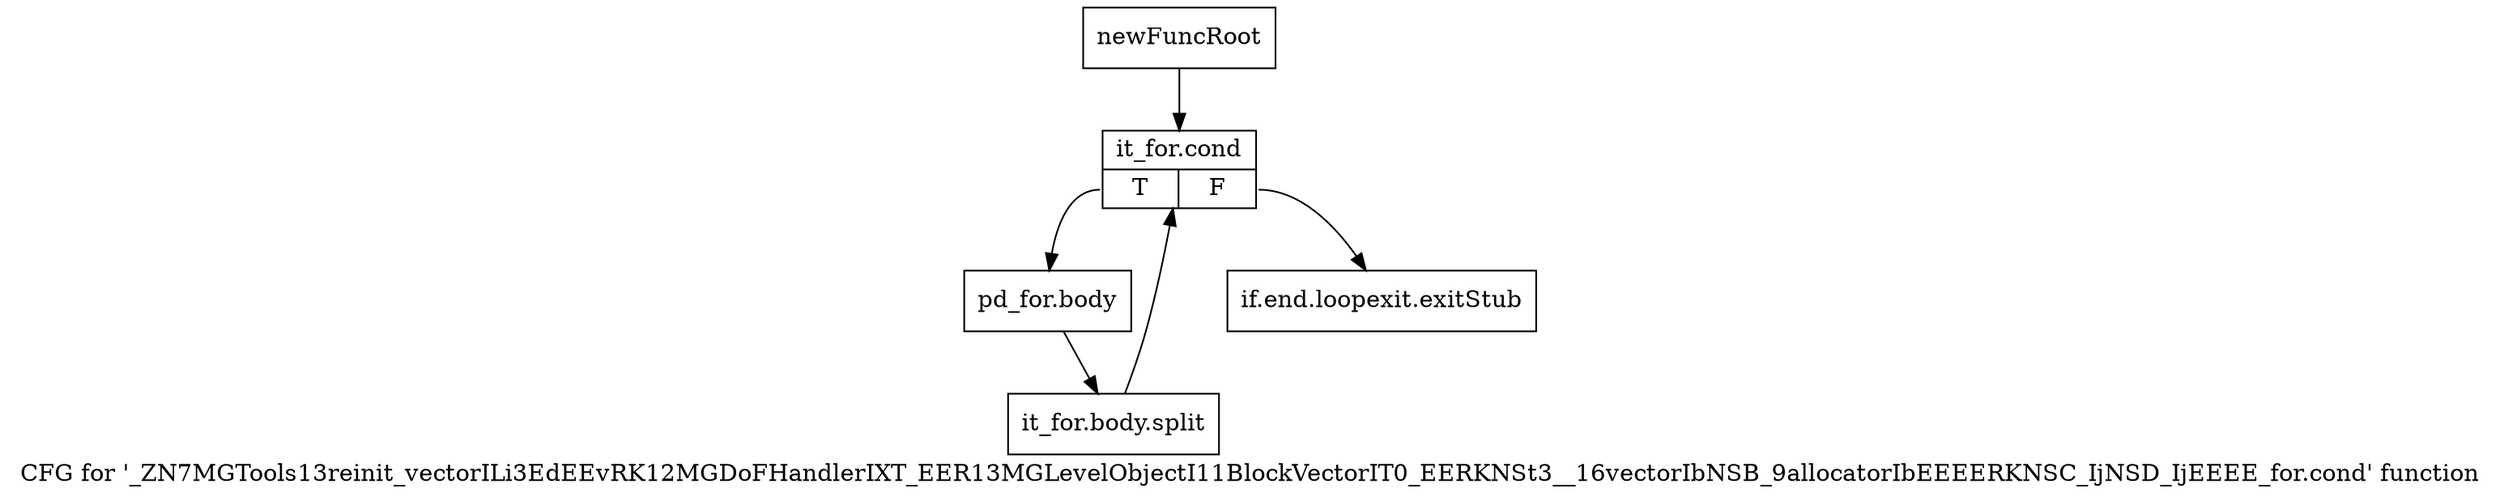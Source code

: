 digraph "CFG for '_ZN7MGTools13reinit_vectorILi3EdEEvRK12MGDoFHandlerIXT_EER13MGLevelObjectI11BlockVectorIT0_EERKNSt3__16vectorIbNSB_9allocatorIbEEEERKNSC_IjNSD_IjEEEE_for.cond' function" {
	label="CFG for '_ZN7MGTools13reinit_vectorILi3EdEEvRK12MGDoFHandlerIXT_EER13MGLevelObjectI11BlockVectorIT0_EERKNSt3__16vectorIbNSB_9allocatorIbEEEERKNSC_IjNSD_IjEEEE_for.cond' function";

	Node0x952fd30 [shape=record,label="{newFuncRoot}"];
	Node0x952fd30 -> Node0x952fdd0;
	Node0x952fd80 [shape=record,label="{if.end.loopexit.exitStub}"];
	Node0x952fdd0 [shape=record,label="{it_for.cond|{<s0>T|<s1>F}}"];
	Node0x952fdd0:s0 -> Node0x952fe20;
	Node0x952fdd0:s1 -> Node0x952fd80;
	Node0x952fe20 [shape=record,label="{pd_for.body}"];
	Node0x952fe20 -> Node0xb619160;
	Node0xb619160 [shape=record,label="{it_for.body.split}"];
	Node0xb619160 -> Node0x952fdd0;
}
